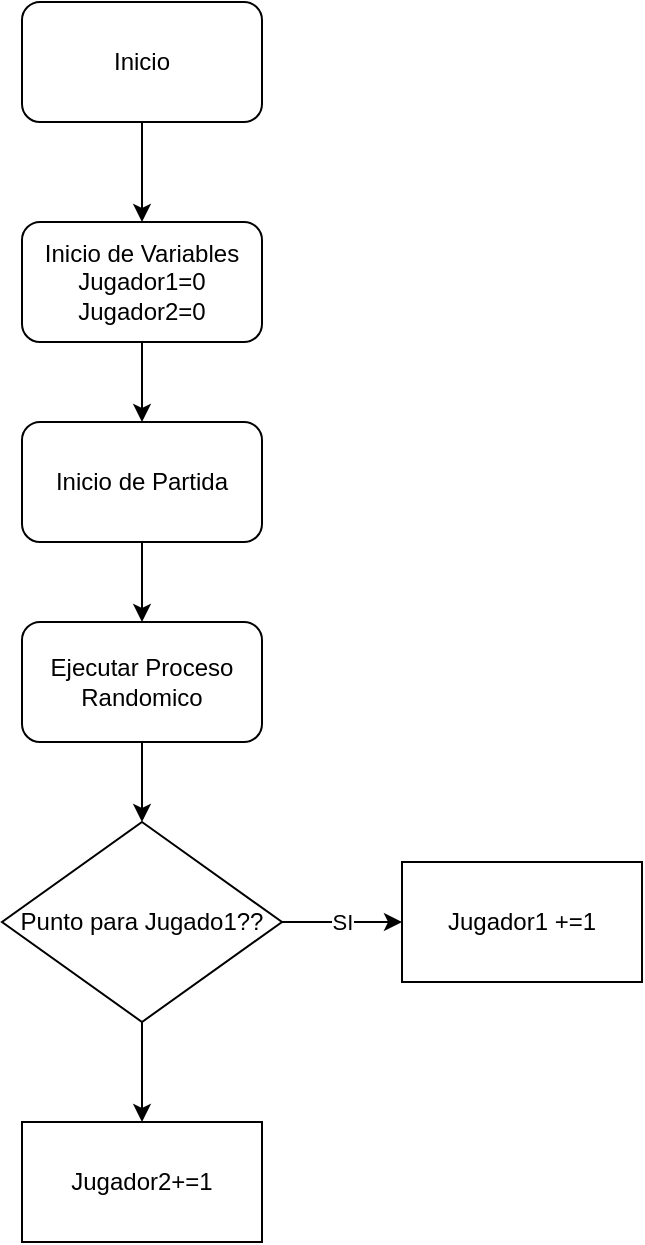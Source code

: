 <mxfile version="14.5.1" type="device"><diagram id="e5kS-7CCf2XuoBpCB_jQ" name="Página-1"><mxGraphModel dx="852" dy="494" grid="1" gridSize="10" guides="1" tooltips="1" connect="1" arrows="1" fold="1" page="1" pageScale="1" pageWidth="827" pageHeight="1169" math="0" shadow="0"><root><mxCell id="0"/><mxCell id="1" parent="0"/><mxCell id="mk-N5n7x4VfjUFDaqhCz-10" value="" style="edgeStyle=orthogonalEdgeStyle;rounded=0;orthogonalLoop=1;jettySize=auto;html=1;" edge="1" parent="1" source="mk-N5n7x4VfjUFDaqhCz-2" target="mk-N5n7x4VfjUFDaqhCz-9"><mxGeometry relative="1" as="geometry"/></mxCell><mxCell id="mk-N5n7x4VfjUFDaqhCz-2" value="Inicio" style="rounded=1;whiteSpace=wrap;html=1;" vertex="1" parent="1"><mxGeometry x="320" y="50" width="120" height="60" as="geometry"/></mxCell><mxCell id="mk-N5n7x4VfjUFDaqhCz-12" value="" style="edgeStyle=orthogonalEdgeStyle;rounded=0;orthogonalLoop=1;jettySize=auto;html=1;" edge="1" parent="1" source="mk-N5n7x4VfjUFDaqhCz-9" target="mk-N5n7x4VfjUFDaqhCz-11"><mxGeometry relative="1" as="geometry"/></mxCell><mxCell id="mk-N5n7x4VfjUFDaqhCz-9" value="Inicio de Variables&lt;br&gt;Jugador1=0&lt;br&gt;Jugador2=0" style="whiteSpace=wrap;html=1;rounded=1;" vertex="1" parent="1"><mxGeometry x="320" y="160" width="120" height="60" as="geometry"/></mxCell><mxCell id="mk-N5n7x4VfjUFDaqhCz-25" value="" style="edgeStyle=orthogonalEdgeStyle;rounded=0;orthogonalLoop=1;jettySize=auto;html=1;" edge="1" parent="1" source="mk-N5n7x4VfjUFDaqhCz-11" target="mk-N5n7x4VfjUFDaqhCz-24"><mxGeometry relative="1" as="geometry"/></mxCell><mxCell id="mk-N5n7x4VfjUFDaqhCz-11" value="Inicio de Partida" style="whiteSpace=wrap;html=1;rounded=1;" vertex="1" parent="1"><mxGeometry x="320" y="260" width="120" height="60" as="geometry"/></mxCell><mxCell id="mk-N5n7x4VfjUFDaqhCz-20" value="SI" style="edgeStyle=orthogonalEdgeStyle;rounded=0;orthogonalLoop=1;jettySize=auto;html=1;" edge="1" parent="1" source="mk-N5n7x4VfjUFDaqhCz-17" target="mk-N5n7x4VfjUFDaqhCz-19"><mxGeometry relative="1" as="geometry"/></mxCell><mxCell id="mk-N5n7x4VfjUFDaqhCz-22" value="" style="edgeStyle=orthogonalEdgeStyle;rounded=0;orthogonalLoop=1;jettySize=auto;html=1;" edge="1" parent="1" source="mk-N5n7x4VfjUFDaqhCz-17" target="mk-N5n7x4VfjUFDaqhCz-21"><mxGeometry relative="1" as="geometry"/></mxCell><mxCell id="mk-N5n7x4VfjUFDaqhCz-17" value="Punto para Jugado1??" style="rhombus;whiteSpace=wrap;html=1;" vertex="1" parent="1"><mxGeometry x="310" y="460" width="140" height="100" as="geometry"/></mxCell><mxCell id="mk-N5n7x4VfjUFDaqhCz-19" value="Jugador1 +=1" style="whiteSpace=wrap;html=1;" vertex="1" parent="1"><mxGeometry x="510" y="480" width="120" height="60" as="geometry"/></mxCell><mxCell id="mk-N5n7x4VfjUFDaqhCz-21" value="Jugador2+=1" style="whiteSpace=wrap;html=1;" vertex="1" parent="1"><mxGeometry x="320" y="610" width="120" height="60" as="geometry"/></mxCell><mxCell id="mk-N5n7x4VfjUFDaqhCz-26" style="edgeStyle=orthogonalEdgeStyle;rounded=0;orthogonalLoop=1;jettySize=auto;html=1;exitX=0.5;exitY=1;exitDx=0;exitDy=0;entryX=0.5;entryY=0;entryDx=0;entryDy=0;" edge="1" parent="1" source="mk-N5n7x4VfjUFDaqhCz-24" target="mk-N5n7x4VfjUFDaqhCz-17"><mxGeometry relative="1" as="geometry"/></mxCell><mxCell id="mk-N5n7x4VfjUFDaqhCz-24" value="Ejecutar Proceso Randomico" style="whiteSpace=wrap;html=1;rounded=1;" vertex="1" parent="1"><mxGeometry x="320" y="360" width="120" height="60" as="geometry"/></mxCell></root></mxGraphModel></diagram></mxfile>